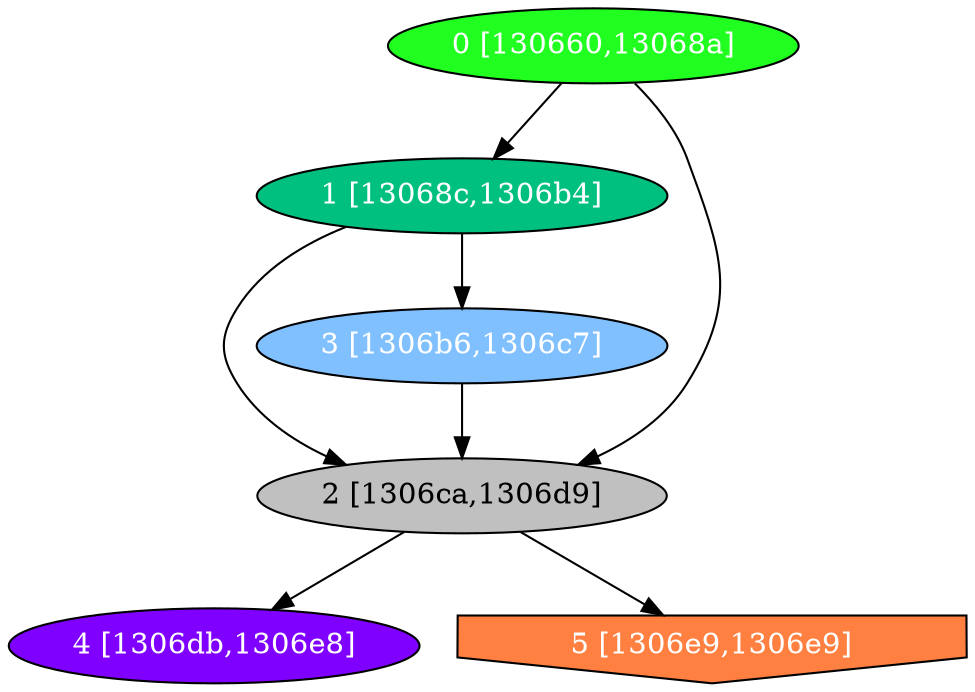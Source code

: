 diGraph libnss3{
	libnss3_0  [style=filled fillcolor="#20FF20" fontcolor="#ffffff" shape=oval label="0 [130660,13068a]"]
	libnss3_1  [style=filled fillcolor="#00C080" fontcolor="#ffffff" shape=oval label="1 [13068c,1306b4]"]
	libnss3_2  [style=filled fillcolor="#C0C0C0" fontcolor="#000000" shape=oval label="2 [1306ca,1306d9]"]
	libnss3_3  [style=filled fillcolor="#80C0FF" fontcolor="#ffffff" shape=oval label="3 [1306b6,1306c7]"]
	libnss3_4  [style=filled fillcolor="#8000FF" fontcolor="#ffffff" shape=oval label="4 [1306db,1306e8]"]
	libnss3_5  [style=filled fillcolor="#FF8040" fontcolor="#ffffff" shape=invhouse label="5 [1306e9,1306e9]"]

	libnss3_0 -> libnss3_1
	libnss3_0 -> libnss3_2
	libnss3_1 -> libnss3_2
	libnss3_1 -> libnss3_3
	libnss3_2 -> libnss3_4
	libnss3_2 -> libnss3_5
	libnss3_3 -> libnss3_2
}
